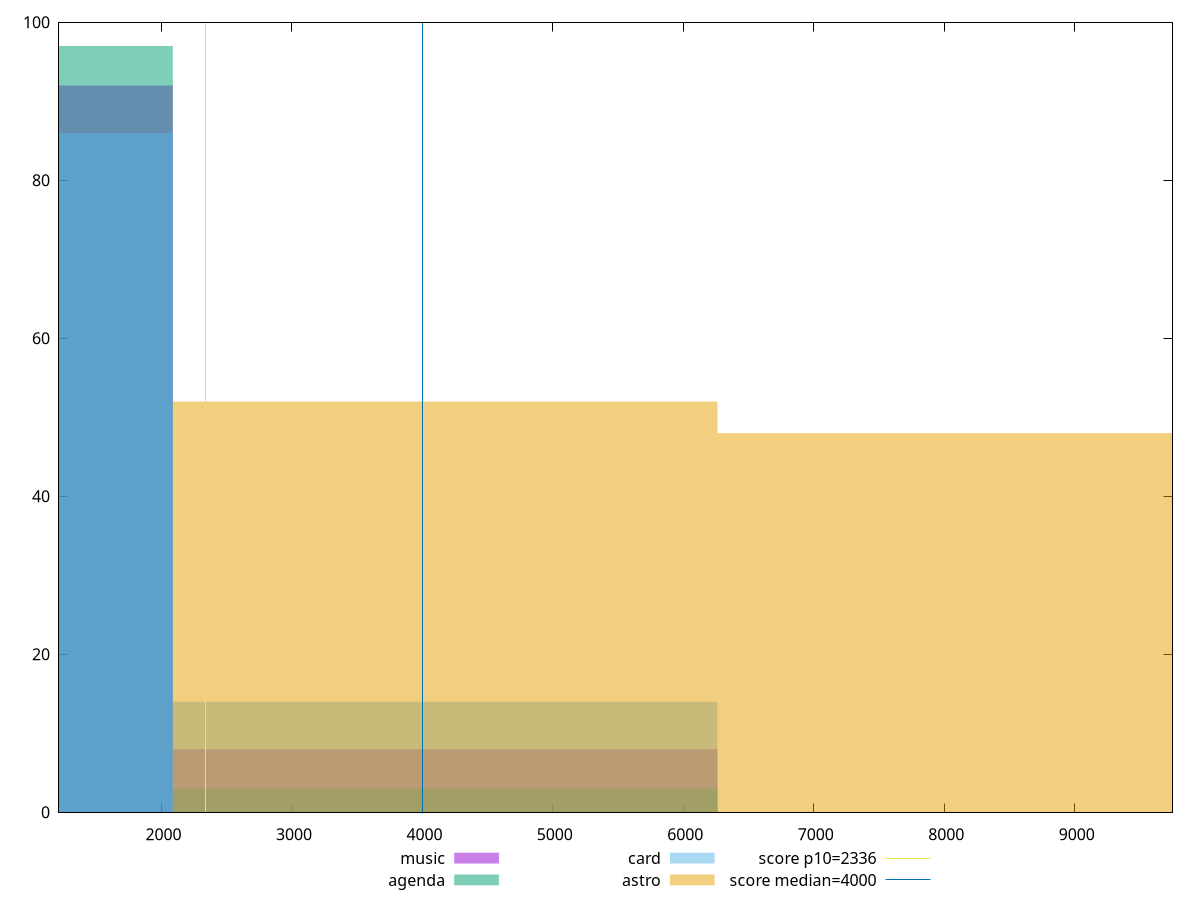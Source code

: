 reset

$music <<EOF
0 92
4174.424735190144 8
EOF

$agenda <<EOF
0 97
4174.424735190144 3
EOF

$card <<EOF
0 86
4174.424735190144 14
EOF

$astro <<EOF
4174.424735190144 52
8348.849470380288 48
EOF

set key outside below
set boxwidth 4174.424735190144
set xrange [1215.082:9748.921000000004]
set yrange [0:100]
set trange [0:100]
set style fill transparent solid 0.5 noborder

set parametric
set terminal svg size 640, 520 enhanced background rgb 'white'
set output "reports/report_00028_2021-02-24T12-49-42.674Z/first-meaningful-paint/comparison/histogram/all_raw.svg"

plot $music title "music" with boxes, \
     $agenda title "agenda" with boxes, \
     $card title "card" with boxes, \
     $astro title "astro" with boxes, \
     2336,t title "score p10=2336", \
     4000,t title "score median=4000"

reset
